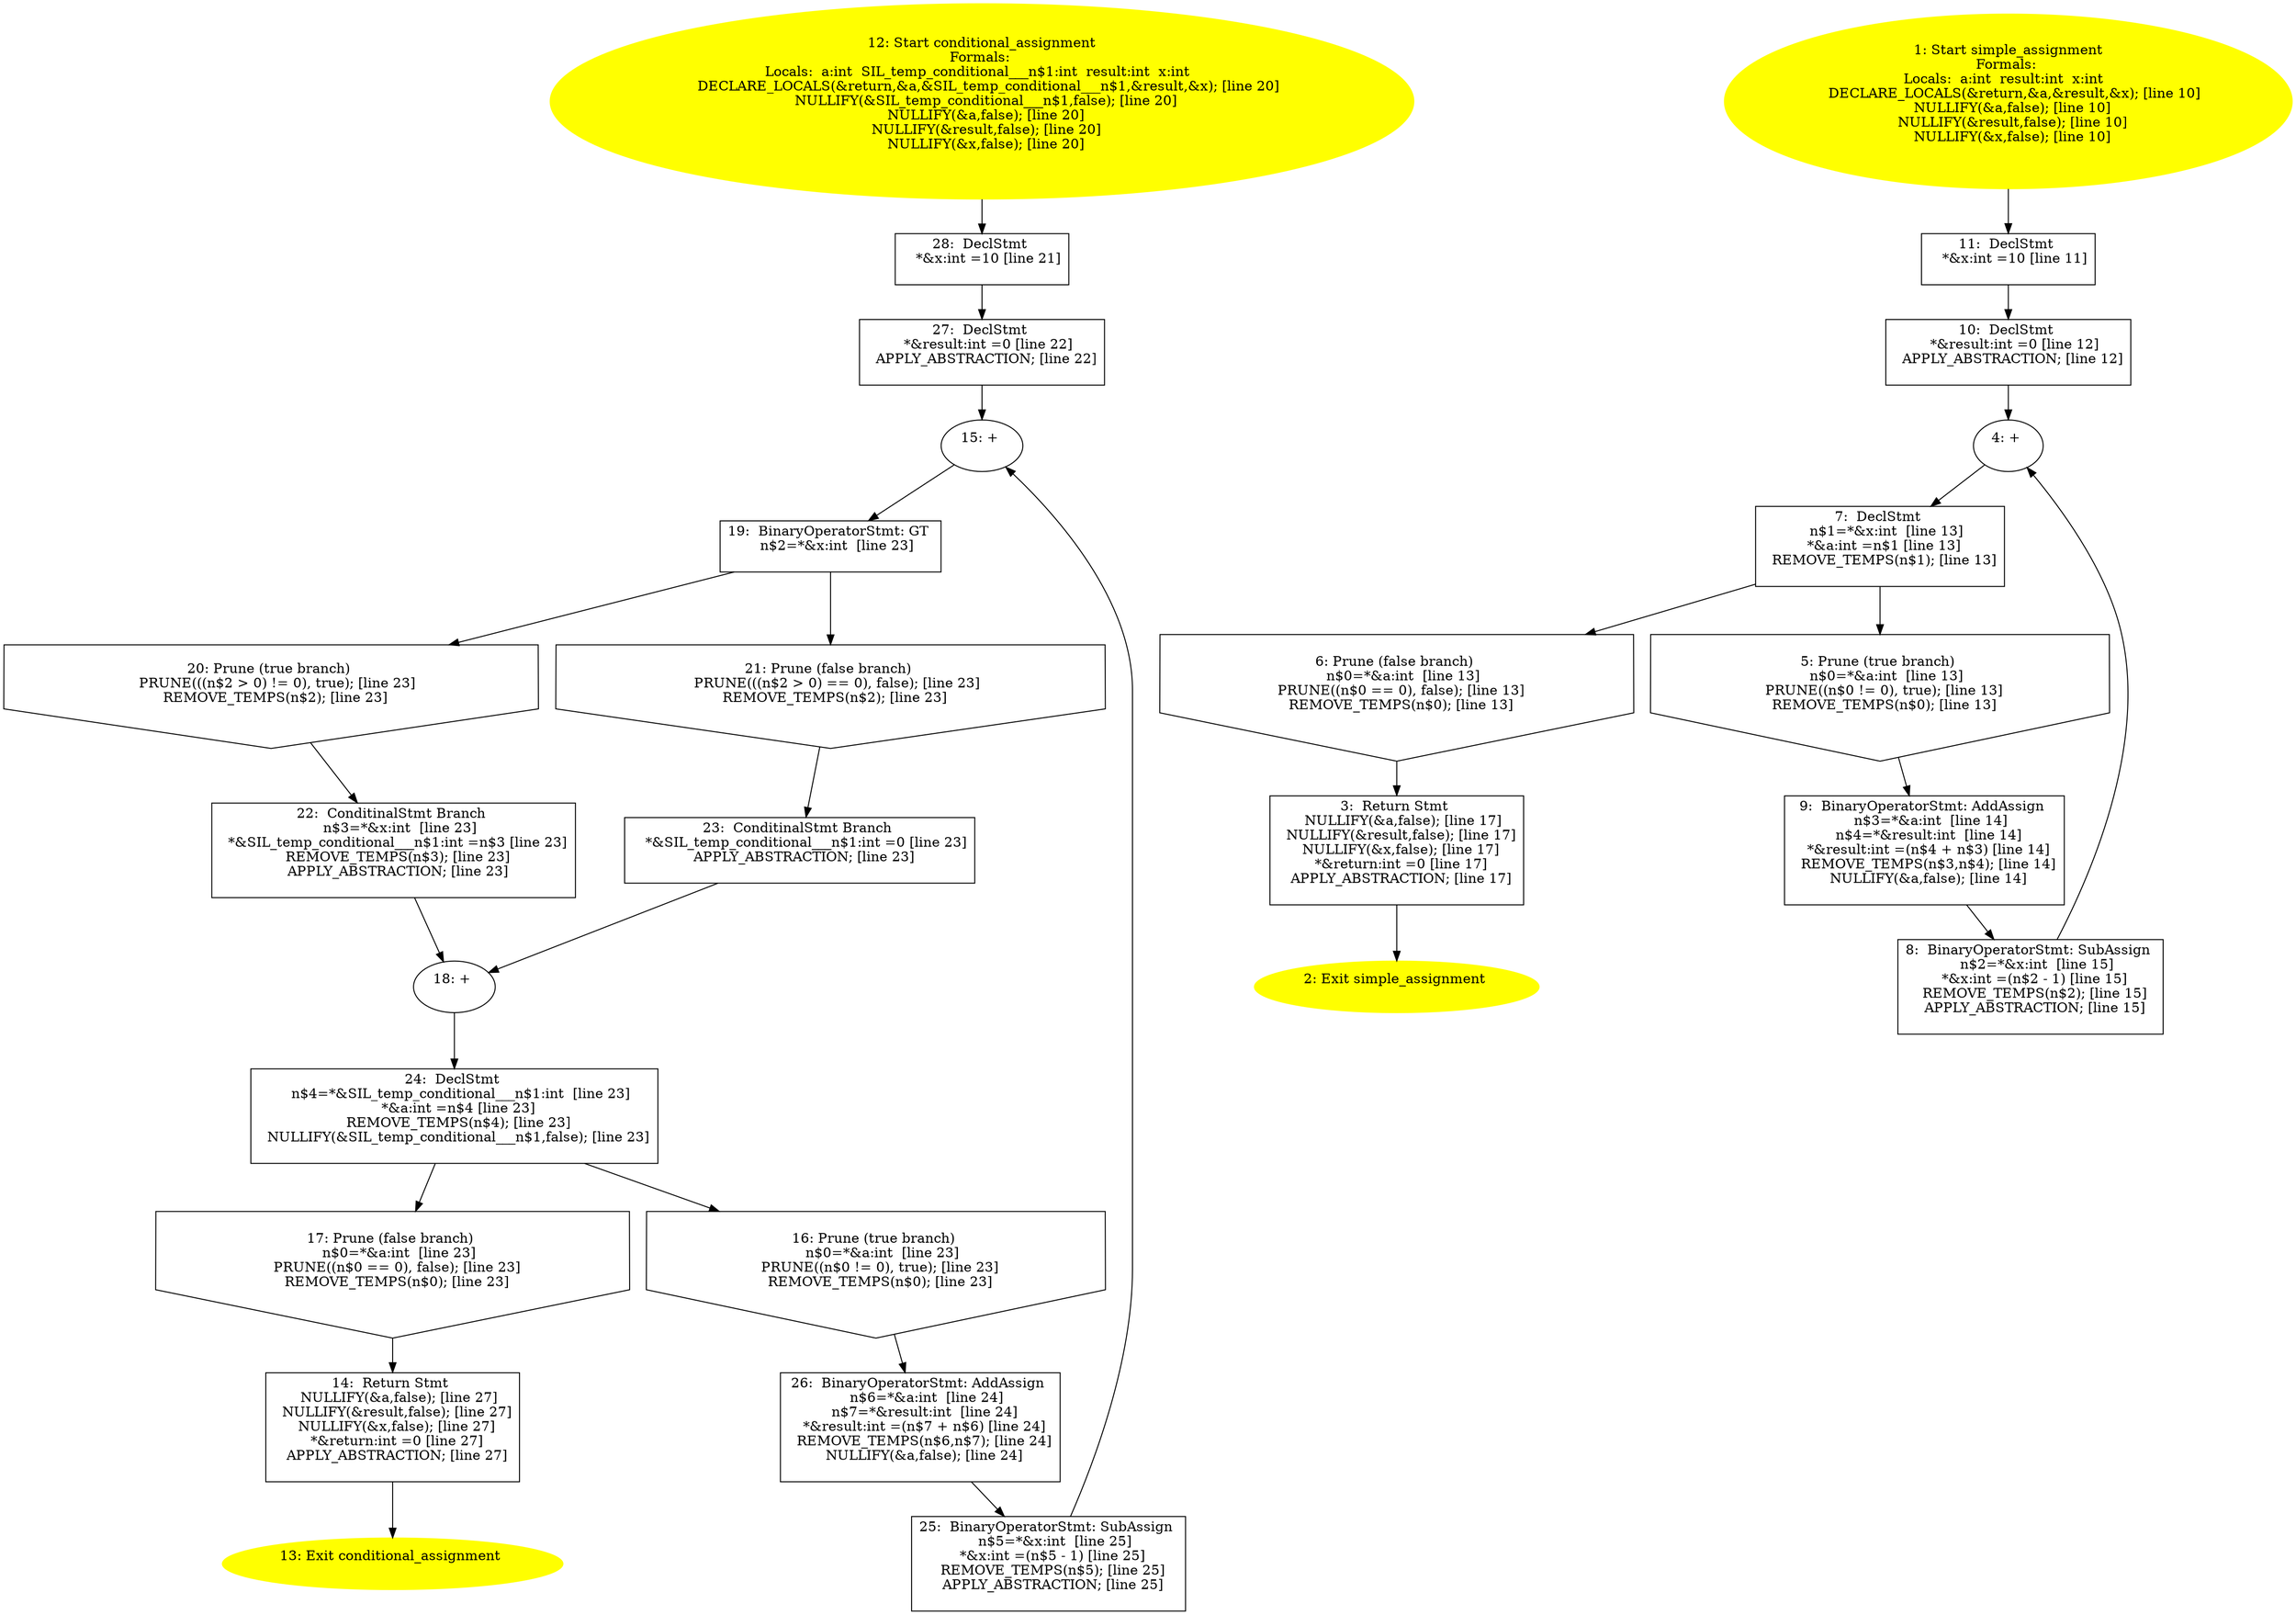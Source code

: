 digraph iCFG {
28 [label="28:  DeclStmt \n   *&x:int =10 [line 21]\n " shape="box"]
	

	 28 -> 27 ;
27 [label="27:  DeclStmt \n   *&result:int =0 [line 22]\n  APPLY_ABSTRACTION; [line 22]\n " shape="box"]
	

	 27 -> 15 ;
26 [label="26:  BinaryOperatorStmt: AddAssign \n   n$6=*&a:int  [line 24]\n  n$7=*&result:int  [line 24]\n  *&result:int =(n$7 + n$6) [line 24]\n  REMOVE_TEMPS(n$6,n$7); [line 24]\n  NULLIFY(&a,false); [line 24]\n " shape="box"]
	

	 26 -> 25 ;
25 [label="25:  BinaryOperatorStmt: SubAssign \n   n$5=*&x:int  [line 25]\n  *&x:int =(n$5 - 1) [line 25]\n  REMOVE_TEMPS(n$5); [line 25]\n  APPLY_ABSTRACTION; [line 25]\n " shape="box"]
	

	 25 -> 15 ;
24 [label="24:  DeclStmt \n   n$4=*&SIL_temp_conditional___n$1:int  [line 23]\n  *&a:int =n$4 [line 23]\n  REMOVE_TEMPS(n$4); [line 23]\n  NULLIFY(&SIL_temp_conditional___n$1,false); [line 23]\n " shape="box"]
	

	 24 -> 16 ;
	 24 -> 17 ;
23 [label="23:  ConditinalStmt Branch \n   *&SIL_temp_conditional___n$1:int =0 [line 23]\n  APPLY_ABSTRACTION; [line 23]\n " shape="box"]
	

	 23 -> 18 ;
22 [label="22:  ConditinalStmt Branch \n   n$3=*&x:int  [line 23]\n  *&SIL_temp_conditional___n$1:int =n$3 [line 23]\n  REMOVE_TEMPS(n$3); [line 23]\n  APPLY_ABSTRACTION; [line 23]\n " shape="box"]
	

	 22 -> 18 ;
21 [label="21: Prune (false branch) \n   PRUNE(((n$2 > 0) == 0), false); [line 23]\n  REMOVE_TEMPS(n$2); [line 23]\n " shape="invhouse"]
	

	 21 -> 23 ;
20 [label="20: Prune (true branch) \n   PRUNE(((n$2 > 0) != 0), true); [line 23]\n  REMOVE_TEMPS(n$2); [line 23]\n " shape="invhouse"]
	

	 20 -> 22 ;
19 [label="19:  BinaryOperatorStmt: GT \n   n$2=*&x:int  [line 23]\n " shape="box"]
	

	 19 -> 20 ;
	 19 -> 21 ;
18 [label="18: + \n  " ]
	

	 18 -> 24 ;
17 [label="17: Prune (false branch) \n   n$0=*&a:int  [line 23]\n  PRUNE((n$0 == 0), false); [line 23]\n  REMOVE_TEMPS(n$0); [line 23]\n " shape="invhouse"]
	

	 17 -> 14 ;
16 [label="16: Prune (true branch) \n   n$0=*&a:int  [line 23]\n  PRUNE((n$0 != 0), true); [line 23]\n  REMOVE_TEMPS(n$0); [line 23]\n " shape="invhouse"]
	

	 16 -> 26 ;
15 [label="15: + \n  " ]
	

	 15 -> 19 ;
14 [label="14:  Return Stmt \n   NULLIFY(&a,false); [line 27]\n  NULLIFY(&result,false); [line 27]\n  NULLIFY(&x,false); [line 27]\n  *&return:int =0 [line 27]\n  APPLY_ABSTRACTION; [line 27]\n " shape="box"]
	

	 14 -> 13 ;
13 [label="13: Exit conditional_assignment \n  " color=yellow style=filled]
	

12 [label="12: Start conditional_assignment\nFormals: \nLocals:  a:int  SIL_temp_conditional___n$1:int  result:int  x:int  \n   DECLARE_LOCALS(&return,&a,&SIL_temp_conditional___n$1,&result,&x); [line 20]\n  NULLIFY(&SIL_temp_conditional___n$1,false); [line 20]\n  NULLIFY(&a,false); [line 20]\n  NULLIFY(&result,false); [line 20]\n  NULLIFY(&x,false); [line 20]\n " color=yellow style=filled]
	

	 12 -> 28 ;
11 [label="11:  DeclStmt \n   *&x:int =10 [line 11]\n " shape="box"]
	

	 11 -> 10 ;
10 [label="10:  DeclStmt \n   *&result:int =0 [line 12]\n  APPLY_ABSTRACTION; [line 12]\n " shape="box"]
	

	 10 -> 4 ;
9 [label="9:  BinaryOperatorStmt: AddAssign \n   n$3=*&a:int  [line 14]\n  n$4=*&result:int  [line 14]\n  *&result:int =(n$4 + n$3) [line 14]\n  REMOVE_TEMPS(n$3,n$4); [line 14]\n  NULLIFY(&a,false); [line 14]\n " shape="box"]
	

	 9 -> 8 ;
8 [label="8:  BinaryOperatorStmt: SubAssign \n   n$2=*&x:int  [line 15]\n  *&x:int =(n$2 - 1) [line 15]\n  REMOVE_TEMPS(n$2); [line 15]\n  APPLY_ABSTRACTION; [line 15]\n " shape="box"]
	

	 8 -> 4 ;
7 [label="7:  DeclStmt \n   n$1=*&x:int  [line 13]\n  *&a:int =n$1 [line 13]\n  REMOVE_TEMPS(n$1); [line 13]\n " shape="box"]
	

	 7 -> 5 ;
	 7 -> 6 ;
6 [label="6: Prune (false branch) \n   n$0=*&a:int  [line 13]\n  PRUNE((n$0 == 0), false); [line 13]\n  REMOVE_TEMPS(n$0); [line 13]\n " shape="invhouse"]
	

	 6 -> 3 ;
5 [label="5: Prune (true branch) \n   n$0=*&a:int  [line 13]\n  PRUNE((n$0 != 0), true); [line 13]\n  REMOVE_TEMPS(n$0); [line 13]\n " shape="invhouse"]
	

	 5 -> 9 ;
4 [label="4: + \n  " ]
	

	 4 -> 7 ;
3 [label="3:  Return Stmt \n   NULLIFY(&a,false); [line 17]\n  NULLIFY(&result,false); [line 17]\n  NULLIFY(&x,false); [line 17]\n  *&return:int =0 [line 17]\n  APPLY_ABSTRACTION; [line 17]\n " shape="box"]
	

	 3 -> 2 ;
2 [label="2: Exit simple_assignment \n  " color=yellow style=filled]
	

1 [label="1: Start simple_assignment\nFormals: \nLocals:  a:int  result:int  x:int  \n   DECLARE_LOCALS(&return,&a,&result,&x); [line 10]\n  NULLIFY(&a,false); [line 10]\n  NULLIFY(&result,false); [line 10]\n  NULLIFY(&x,false); [line 10]\n " color=yellow style=filled]
	

	 1 -> 11 ;
}
